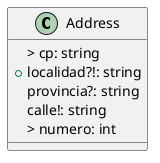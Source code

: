 @startuml
class Address{
  > cp: string
  + localidad?!: string
  provincia?: string
  calle!: string
  > numero: int
}
@enduml